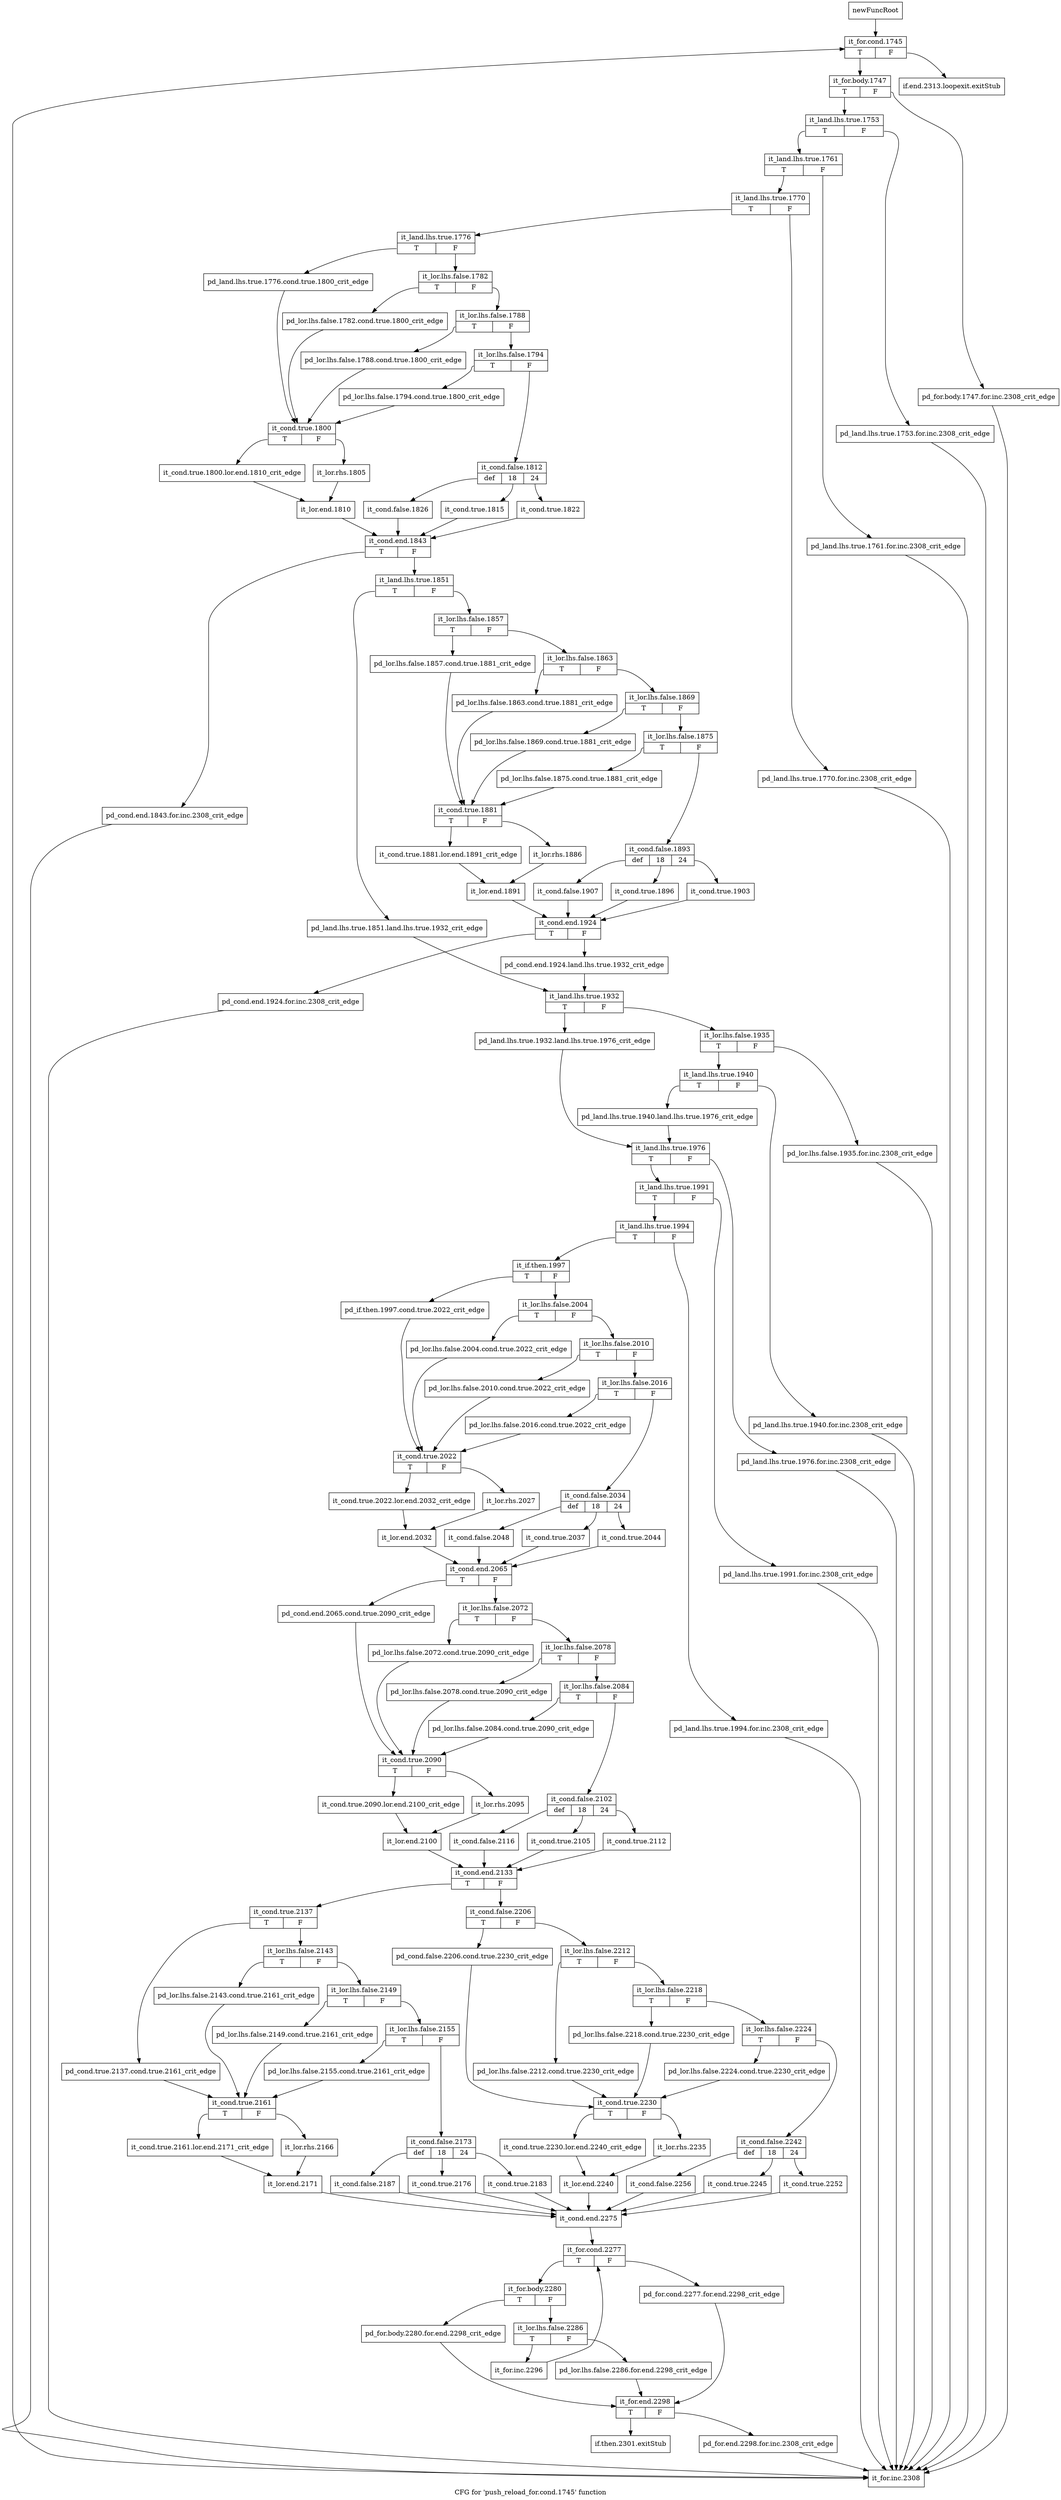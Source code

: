 digraph "CFG for 'push_reload_for.cond.1745' function" {
	label="CFG for 'push_reload_for.cond.1745' function";

	Node0xbb50a40 [shape=record,label="{newFuncRoot}"];
	Node0xbb50a40 -> Node0xbb50b30;
	Node0xbb50a90 [shape=record,label="{if.end.2313.loopexit.exitStub}"];
	Node0xbb50ae0 [shape=record,label="{if.then.2301.exitStub}"];
	Node0xbb50b30 [shape=record,label="{it_for.cond.1745|{<s0>T|<s1>F}}"];
	Node0xbb50b30:s0 -> Node0xbb50b80;
	Node0xbb50b30:s1 -> Node0xbb50a90;
	Node0xbb50b80 [shape=record,label="{it_for.body.1747|{<s0>T|<s1>F}}"];
	Node0xbb50b80:s0 -> Node0xbb50c20;
	Node0xbb50b80:s1 -> Node0xbb50bd0;
	Node0xbb50bd0 [shape=record,label="{pd_for.body.1747.for.inc.2308_crit_edge}"];
	Node0xbb50bd0 -> Node0xbb535b0;
	Node0xbb50c20 [shape=record,label="{it_land.lhs.true.1753|{<s0>T|<s1>F}}"];
	Node0xbb50c20:s0 -> Node0xbb50cc0;
	Node0xbb50c20:s1 -> Node0xbb50c70;
	Node0xbb50c70 [shape=record,label="{pd_land.lhs.true.1753.for.inc.2308_crit_edge}"];
	Node0xbb50c70 -> Node0xbb535b0;
	Node0xbb50cc0 [shape=record,label="{it_land.lhs.true.1761|{<s0>T|<s1>F}}"];
	Node0xbb50cc0:s0 -> Node0xbb50d60;
	Node0xbb50cc0:s1 -> Node0xbb50d10;
	Node0xbb50d10 [shape=record,label="{pd_land.lhs.true.1761.for.inc.2308_crit_edge}"];
	Node0xbb50d10 -> Node0xbb535b0;
	Node0xbb50d60 [shape=record,label="{it_land.lhs.true.1770|{<s0>T|<s1>F}}"];
	Node0xbb50d60:s0 -> Node0xbb50e00;
	Node0xbb50d60:s1 -> Node0xbb50db0;
	Node0xbb50db0 [shape=record,label="{pd_land.lhs.true.1770.for.inc.2308_crit_edge}"];
	Node0xbb50db0 -> Node0xbb535b0;
	Node0xbb50e00 [shape=record,label="{it_land.lhs.true.1776|{<s0>T|<s1>F}}"];
	Node0xbb50e00:s0 -> Node0xbb51170;
	Node0xbb50e00:s1 -> Node0xbb50e50;
	Node0xbb50e50 [shape=record,label="{it_lor.lhs.false.1782|{<s0>T|<s1>F}}"];
	Node0xbb50e50:s0 -> Node0xbb51120;
	Node0xbb50e50:s1 -> Node0xbb50ea0;
	Node0xbb50ea0 [shape=record,label="{it_lor.lhs.false.1788|{<s0>T|<s1>F}}"];
	Node0xbb50ea0:s0 -> Node0xbb510d0;
	Node0xbb50ea0:s1 -> Node0xbb50ef0;
	Node0xbb50ef0 [shape=record,label="{it_lor.lhs.false.1794|{<s0>T|<s1>F}}"];
	Node0xbb50ef0:s0 -> Node0xbb51080;
	Node0xbb50ef0:s1 -> Node0xbb50f40;
	Node0xbb50f40 [shape=record,label="{it_cond.false.1812|{<s0>def|<s1>18|<s2>24}}"];
	Node0xbb50f40:s0 -> Node0xbb51030;
	Node0xbb50f40:s1 -> Node0xbb50fe0;
	Node0xbb50f40:s2 -> Node0xbb50f90;
	Node0xbb50f90 [shape=record,label="{it_cond.true.1822}"];
	Node0xbb50f90 -> Node0xbb51300;
	Node0xbb50fe0 [shape=record,label="{it_cond.true.1815}"];
	Node0xbb50fe0 -> Node0xbb51300;
	Node0xbb51030 [shape=record,label="{it_cond.false.1826}"];
	Node0xbb51030 -> Node0xbb51300;
	Node0xbb51080 [shape=record,label="{pd_lor.lhs.false.1794.cond.true.1800_crit_edge}"];
	Node0xbb51080 -> Node0xbb511c0;
	Node0xbb510d0 [shape=record,label="{pd_lor.lhs.false.1788.cond.true.1800_crit_edge}"];
	Node0xbb510d0 -> Node0xbb511c0;
	Node0xbb51120 [shape=record,label="{pd_lor.lhs.false.1782.cond.true.1800_crit_edge}"];
	Node0xbb51120 -> Node0xbb511c0;
	Node0xbb51170 [shape=record,label="{pd_land.lhs.true.1776.cond.true.1800_crit_edge}"];
	Node0xbb51170 -> Node0xbb511c0;
	Node0xbb511c0 [shape=record,label="{it_cond.true.1800|{<s0>T|<s1>F}}"];
	Node0xbb511c0:s0 -> Node0xbb51260;
	Node0xbb511c0:s1 -> Node0xbb51210;
	Node0xbb51210 [shape=record,label="{it_lor.rhs.1805}"];
	Node0xbb51210 -> Node0xbb512b0;
	Node0xbb51260 [shape=record,label="{it_cond.true.1800.lor.end.1810_crit_edge}"];
	Node0xbb51260 -> Node0xbb512b0;
	Node0xbb512b0 [shape=record,label="{it_lor.end.1810}"];
	Node0xbb512b0 -> Node0xbb51300;
	Node0xbb51300 [shape=record,label="{it_cond.end.1843|{<s0>T|<s1>F}}"];
	Node0xbb51300:s0 -> Node0xbb53560;
	Node0xbb51300:s1 -> Node0xbb51350;
	Node0xbb51350 [shape=record,label="{it_land.lhs.true.1851|{<s0>T|<s1>F}}"];
	Node0xbb51350:s0 -> Node0xbb51990;
	Node0xbb51350:s1 -> Node0xbb513a0;
	Node0xbb513a0 [shape=record,label="{it_lor.lhs.false.1857|{<s0>T|<s1>F}}"];
	Node0xbb513a0:s0 -> Node0xbb51710;
	Node0xbb513a0:s1 -> Node0xbb513f0;
	Node0xbb513f0 [shape=record,label="{it_lor.lhs.false.1863|{<s0>T|<s1>F}}"];
	Node0xbb513f0:s0 -> Node0xbb516c0;
	Node0xbb513f0:s1 -> Node0xbb51440;
	Node0xbb51440 [shape=record,label="{it_lor.lhs.false.1869|{<s0>T|<s1>F}}"];
	Node0xbb51440:s0 -> Node0xbb51670;
	Node0xbb51440:s1 -> Node0xbb51490;
	Node0xbb51490 [shape=record,label="{it_lor.lhs.false.1875|{<s0>T|<s1>F}}"];
	Node0xbb51490:s0 -> Node0xbb51620;
	Node0xbb51490:s1 -> Node0xbb514e0;
	Node0xbb514e0 [shape=record,label="{it_cond.false.1893|{<s0>def|<s1>18|<s2>24}}"];
	Node0xbb514e0:s0 -> Node0xbb515d0;
	Node0xbb514e0:s1 -> Node0xbb51580;
	Node0xbb514e0:s2 -> Node0xbb51530;
	Node0xbb51530 [shape=record,label="{it_cond.true.1903}"];
	Node0xbb51530 -> Node0xbb518a0;
	Node0xbb51580 [shape=record,label="{it_cond.true.1896}"];
	Node0xbb51580 -> Node0xbb518a0;
	Node0xbb515d0 [shape=record,label="{it_cond.false.1907}"];
	Node0xbb515d0 -> Node0xbb518a0;
	Node0xbb51620 [shape=record,label="{pd_lor.lhs.false.1875.cond.true.1881_crit_edge}"];
	Node0xbb51620 -> Node0xbb51760;
	Node0xbb51670 [shape=record,label="{pd_lor.lhs.false.1869.cond.true.1881_crit_edge}"];
	Node0xbb51670 -> Node0xbb51760;
	Node0xbb516c0 [shape=record,label="{pd_lor.lhs.false.1863.cond.true.1881_crit_edge}"];
	Node0xbb516c0 -> Node0xbb51760;
	Node0xbb51710 [shape=record,label="{pd_lor.lhs.false.1857.cond.true.1881_crit_edge}"];
	Node0xbb51710 -> Node0xbb51760;
	Node0xbb51760 [shape=record,label="{it_cond.true.1881|{<s0>T|<s1>F}}"];
	Node0xbb51760:s0 -> Node0xbb51800;
	Node0xbb51760:s1 -> Node0xbb517b0;
	Node0xbb517b0 [shape=record,label="{it_lor.rhs.1886}"];
	Node0xbb517b0 -> Node0xbb51850;
	Node0xbb51800 [shape=record,label="{it_cond.true.1881.lor.end.1891_crit_edge}"];
	Node0xbb51800 -> Node0xbb51850;
	Node0xbb51850 [shape=record,label="{it_lor.end.1891}"];
	Node0xbb51850 -> Node0xbb518a0;
	Node0xbb518a0 [shape=record,label="{it_cond.end.1924|{<s0>T|<s1>F}}"];
	Node0xbb518a0:s0 -> Node0xbb51940;
	Node0xbb518a0:s1 -> Node0xbb518f0;
	Node0xbb518f0 [shape=record,label="{pd_cond.end.1924.land.lhs.true.1932_crit_edge}"];
	Node0xbb518f0 -> Node0xbb519e0;
	Node0xbb51940 [shape=record,label="{pd_cond.end.1924.for.inc.2308_crit_edge}"];
	Node0xbb51940 -> Node0xbb535b0;
	Node0xbb51990 [shape=record,label="{pd_land.lhs.true.1851.land.lhs.true.1932_crit_edge}"];
	Node0xbb51990 -> Node0xbb519e0;
	Node0xbb519e0 [shape=record,label="{it_land.lhs.true.1932|{<s0>T|<s1>F}}"];
	Node0xbb519e0:s0 -> Node0xbb51bc0;
	Node0xbb519e0:s1 -> Node0xbb51a30;
	Node0xbb51a30 [shape=record,label="{it_lor.lhs.false.1935|{<s0>T|<s1>F}}"];
	Node0xbb51a30:s0 -> Node0xbb51ad0;
	Node0xbb51a30:s1 -> Node0xbb51a80;
	Node0xbb51a80 [shape=record,label="{pd_lor.lhs.false.1935.for.inc.2308_crit_edge}"];
	Node0xbb51a80 -> Node0xbb535b0;
	Node0xbb51ad0 [shape=record,label="{it_land.lhs.true.1940|{<s0>T|<s1>F}}"];
	Node0xbb51ad0:s0 -> Node0xbb51b70;
	Node0xbb51ad0:s1 -> Node0xbb51b20;
	Node0xbb51b20 [shape=record,label="{pd_land.lhs.true.1940.for.inc.2308_crit_edge}"];
	Node0xbb51b20 -> Node0xbb535b0;
	Node0xbb51b70 [shape=record,label="{pd_land.lhs.true.1940.land.lhs.true.1976_crit_edge}"];
	Node0xbb51b70 -> Node0xbb51c10;
	Node0xbb51bc0 [shape=record,label="{pd_land.lhs.true.1932.land.lhs.true.1976_crit_edge}"];
	Node0xbb51bc0 -> Node0xbb51c10;
	Node0xbb51c10 [shape=record,label="{it_land.lhs.true.1976|{<s0>T|<s1>F}}"];
	Node0xbb51c10:s0 -> Node0xbb51cb0;
	Node0xbb51c10:s1 -> Node0xbb51c60;
	Node0xbb51c60 [shape=record,label="{pd_land.lhs.true.1976.for.inc.2308_crit_edge}"];
	Node0xbb51c60 -> Node0xbb535b0;
	Node0xbb51cb0 [shape=record,label="{it_land.lhs.true.1991|{<s0>T|<s1>F}}"];
	Node0xbb51cb0:s0 -> Node0xbb51d50;
	Node0xbb51cb0:s1 -> Node0xbb51d00;
	Node0xbb51d00 [shape=record,label="{pd_land.lhs.true.1991.for.inc.2308_crit_edge}"];
	Node0xbb51d00 -> Node0xbb535b0;
	Node0xbb51d50 [shape=record,label="{it_land.lhs.true.1994|{<s0>T|<s1>F}}"];
	Node0xbb51d50:s0 -> Node0xbb51df0;
	Node0xbb51d50:s1 -> Node0xbb51da0;
	Node0xbb51da0 [shape=record,label="{pd_land.lhs.true.1994.for.inc.2308_crit_edge}"];
	Node0xbb51da0 -> Node0xbb535b0;
	Node0xbb51df0 [shape=record,label="{it_if.then.1997|{<s0>T|<s1>F}}"];
	Node0xbb51df0:s0 -> Node0xbb52160;
	Node0xbb51df0:s1 -> Node0xbb51e40;
	Node0xbb51e40 [shape=record,label="{it_lor.lhs.false.2004|{<s0>T|<s1>F}}"];
	Node0xbb51e40:s0 -> Node0xbb52110;
	Node0xbb51e40:s1 -> Node0xbb51e90;
	Node0xbb51e90 [shape=record,label="{it_lor.lhs.false.2010|{<s0>T|<s1>F}}"];
	Node0xbb51e90:s0 -> Node0xbb520c0;
	Node0xbb51e90:s1 -> Node0xbb51ee0;
	Node0xbb51ee0 [shape=record,label="{it_lor.lhs.false.2016|{<s0>T|<s1>F}}"];
	Node0xbb51ee0:s0 -> Node0xbb52070;
	Node0xbb51ee0:s1 -> Node0xbb51f30;
	Node0xbb51f30 [shape=record,label="{it_cond.false.2034|{<s0>def|<s1>18|<s2>24}}"];
	Node0xbb51f30:s0 -> Node0xbb52020;
	Node0xbb51f30:s1 -> Node0xbb51fd0;
	Node0xbb51f30:s2 -> Node0xbb51f80;
	Node0xbb51f80 [shape=record,label="{it_cond.true.2044}"];
	Node0xbb51f80 -> Node0xbb522f0;
	Node0xbb51fd0 [shape=record,label="{it_cond.true.2037}"];
	Node0xbb51fd0 -> Node0xbb522f0;
	Node0xbb52020 [shape=record,label="{it_cond.false.2048}"];
	Node0xbb52020 -> Node0xbb522f0;
	Node0xbb52070 [shape=record,label="{pd_lor.lhs.false.2016.cond.true.2022_crit_edge}"];
	Node0xbb52070 -> Node0xbb521b0;
	Node0xbb520c0 [shape=record,label="{pd_lor.lhs.false.2010.cond.true.2022_crit_edge}"];
	Node0xbb520c0 -> Node0xbb521b0;
	Node0xbb52110 [shape=record,label="{pd_lor.lhs.false.2004.cond.true.2022_crit_edge}"];
	Node0xbb52110 -> Node0xbb521b0;
	Node0xbb52160 [shape=record,label="{pd_if.then.1997.cond.true.2022_crit_edge}"];
	Node0xbb52160 -> Node0xbb521b0;
	Node0xbb521b0 [shape=record,label="{it_cond.true.2022|{<s0>T|<s1>F}}"];
	Node0xbb521b0:s0 -> Node0xbb52250;
	Node0xbb521b0:s1 -> Node0xbb52200;
	Node0xbb52200 [shape=record,label="{it_lor.rhs.2027}"];
	Node0xbb52200 -> Node0xbb522a0;
	Node0xbb52250 [shape=record,label="{it_cond.true.2022.lor.end.2032_crit_edge}"];
	Node0xbb52250 -> Node0xbb522a0;
	Node0xbb522a0 [shape=record,label="{it_lor.end.2032}"];
	Node0xbb522a0 -> Node0xbb522f0;
	Node0xbb522f0 [shape=record,label="{it_cond.end.2065|{<s0>T|<s1>F}}"];
	Node0xbb522f0:s0 -> Node0xbb52660;
	Node0xbb522f0:s1 -> Node0xbb52340;
	Node0xbb52340 [shape=record,label="{it_lor.lhs.false.2072|{<s0>T|<s1>F}}"];
	Node0xbb52340:s0 -> Node0xbb52610;
	Node0xbb52340:s1 -> Node0xbb52390;
	Node0xbb52390 [shape=record,label="{it_lor.lhs.false.2078|{<s0>T|<s1>F}}"];
	Node0xbb52390:s0 -> Node0xbb525c0;
	Node0xbb52390:s1 -> Node0xbb523e0;
	Node0xbb523e0 [shape=record,label="{it_lor.lhs.false.2084|{<s0>T|<s1>F}}"];
	Node0xbb523e0:s0 -> Node0xbb52570;
	Node0xbb523e0:s1 -> Node0xbb52430;
	Node0xbb52430 [shape=record,label="{it_cond.false.2102|{<s0>def|<s1>18|<s2>24}}"];
	Node0xbb52430:s0 -> Node0xbb52520;
	Node0xbb52430:s1 -> Node0xbb524d0;
	Node0xbb52430:s2 -> Node0xbb52480;
	Node0xbb52480 [shape=record,label="{it_cond.true.2112}"];
	Node0xbb52480 -> Node0xbb527f0;
	Node0xbb524d0 [shape=record,label="{it_cond.true.2105}"];
	Node0xbb524d0 -> Node0xbb527f0;
	Node0xbb52520 [shape=record,label="{it_cond.false.2116}"];
	Node0xbb52520 -> Node0xbb527f0;
	Node0xbb52570 [shape=record,label="{pd_lor.lhs.false.2084.cond.true.2090_crit_edge}"];
	Node0xbb52570 -> Node0xbb526b0;
	Node0xbb525c0 [shape=record,label="{pd_lor.lhs.false.2078.cond.true.2090_crit_edge}"];
	Node0xbb525c0 -> Node0xbb526b0;
	Node0xbb52610 [shape=record,label="{pd_lor.lhs.false.2072.cond.true.2090_crit_edge}"];
	Node0xbb52610 -> Node0xbb526b0;
	Node0xbb52660 [shape=record,label="{pd_cond.end.2065.cond.true.2090_crit_edge}"];
	Node0xbb52660 -> Node0xbb526b0;
	Node0xbb526b0 [shape=record,label="{it_cond.true.2090|{<s0>T|<s1>F}}"];
	Node0xbb526b0:s0 -> Node0xbb52750;
	Node0xbb526b0:s1 -> Node0xbb52700;
	Node0xbb52700 [shape=record,label="{it_lor.rhs.2095}"];
	Node0xbb52700 -> Node0xbb527a0;
	Node0xbb52750 [shape=record,label="{it_cond.true.2090.lor.end.2100_crit_edge}"];
	Node0xbb52750 -> Node0xbb527a0;
	Node0xbb527a0 [shape=record,label="{it_lor.end.2100}"];
	Node0xbb527a0 -> Node0xbb527f0;
	Node0xbb527f0 [shape=record,label="{it_cond.end.2133|{<s0>T|<s1>F}}"];
	Node0xbb527f0:s0 -> Node0xbb52d40;
	Node0xbb527f0:s1 -> Node0xbb52840;
	Node0xbb52840 [shape=record,label="{it_cond.false.2206|{<s0>T|<s1>F}}"];
	Node0xbb52840:s0 -> Node0xbb52bb0;
	Node0xbb52840:s1 -> Node0xbb52890;
	Node0xbb52890 [shape=record,label="{it_lor.lhs.false.2212|{<s0>T|<s1>F}}"];
	Node0xbb52890:s0 -> Node0xbb52b60;
	Node0xbb52890:s1 -> Node0xbb528e0;
	Node0xbb528e0 [shape=record,label="{it_lor.lhs.false.2218|{<s0>T|<s1>F}}"];
	Node0xbb528e0:s0 -> Node0xbb52b10;
	Node0xbb528e0:s1 -> Node0xbb52930;
	Node0xbb52930 [shape=record,label="{it_lor.lhs.false.2224|{<s0>T|<s1>F}}"];
	Node0xbb52930:s0 -> Node0xbb52ac0;
	Node0xbb52930:s1 -> Node0xbb52980;
	Node0xbb52980 [shape=record,label="{it_cond.false.2242|{<s0>def|<s1>18|<s2>24}}"];
	Node0xbb52980:s0 -> Node0xbb52a70;
	Node0xbb52980:s1 -> Node0xbb52a20;
	Node0xbb52980:s2 -> Node0xbb529d0;
	Node0xbb529d0 [shape=record,label="{it_cond.true.2252}"];
	Node0xbb529d0 -> Node0xbb53240;
	Node0xbb52a20 [shape=record,label="{it_cond.true.2245}"];
	Node0xbb52a20 -> Node0xbb53240;
	Node0xbb52a70 [shape=record,label="{it_cond.false.2256}"];
	Node0xbb52a70 -> Node0xbb53240;
	Node0xbb52ac0 [shape=record,label="{pd_lor.lhs.false.2224.cond.true.2230_crit_edge}"];
	Node0xbb52ac0 -> Node0xbb52c00;
	Node0xbb52b10 [shape=record,label="{pd_lor.lhs.false.2218.cond.true.2230_crit_edge}"];
	Node0xbb52b10 -> Node0xbb52c00;
	Node0xbb52b60 [shape=record,label="{pd_lor.lhs.false.2212.cond.true.2230_crit_edge}"];
	Node0xbb52b60 -> Node0xbb52c00;
	Node0xbb52bb0 [shape=record,label="{pd_cond.false.2206.cond.true.2230_crit_edge}"];
	Node0xbb52bb0 -> Node0xbb52c00;
	Node0xbb52c00 [shape=record,label="{it_cond.true.2230|{<s0>T|<s1>F}}"];
	Node0xbb52c00:s0 -> Node0xbb52ca0;
	Node0xbb52c00:s1 -> Node0xbb52c50;
	Node0xbb52c50 [shape=record,label="{it_lor.rhs.2235}"];
	Node0xbb52c50 -> Node0xbb52cf0;
	Node0xbb52ca0 [shape=record,label="{it_cond.true.2230.lor.end.2240_crit_edge}"];
	Node0xbb52ca0 -> Node0xbb52cf0;
	Node0xbb52cf0 [shape=record,label="{it_lor.end.2240}"];
	Node0xbb52cf0 -> Node0xbb53240;
	Node0xbb52d40 [shape=record,label="{it_cond.true.2137|{<s0>T|<s1>F}}"];
	Node0xbb52d40:s0 -> Node0xbb530b0;
	Node0xbb52d40:s1 -> Node0xbb52d90;
	Node0xbb52d90 [shape=record,label="{it_lor.lhs.false.2143|{<s0>T|<s1>F}}"];
	Node0xbb52d90:s0 -> Node0xbb53060;
	Node0xbb52d90:s1 -> Node0xbb52de0;
	Node0xbb52de0 [shape=record,label="{it_lor.lhs.false.2149|{<s0>T|<s1>F}}"];
	Node0xbb52de0:s0 -> Node0xbb53010;
	Node0xbb52de0:s1 -> Node0xbb52e30;
	Node0xbb52e30 [shape=record,label="{it_lor.lhs.false.2155|{<s0>T|<s1>F}}"];
	Node0xbb52e30:s0 -> Node0xbb52fc0;
	Node0xbb52e30:s1 -> Node0xbb52e80;
	Node0xbb52e80 [shape=record,label="{it_cond.false.2173|{<s0>def|<s1>18|<s2>24}}"];
	Node0xbb52e80:s0 -> Node0xbb52f70;
	Node0xbb52e80:s1 -> Node0xbb52f20;
	Node0xbb52e80:s2 -> Node0xbb52ed0;
	Node0xbb52ed0 [shape=record,label="{it_cond.true.2183}"];
	Node0xbb52ed0 -> Node0xbb53240;
	Node0xbb52f20 [shape=record,label="{it_cond.true.2176}"];
	Node0xbb52f20 -> Node0xbb53240;
	Node0xbb52f70 [shape=record,label="{it_cond.false.2187}"];
	Node0xbb52f70 -> Node0xbb53240;
	Node0xbb52fc0 [shape=record,label="{pd_lor.lhs.false.2155.cond.true.2161_crit_edge}"];
	Node0xbb52fc0 -> Node0xbb53100;
	Node0xbb53010 [shape=record,label="{pd_lor.lhs.false.2149.cond.true.2161_crit_edge}"];
	Node0xbb53010 -> Node0xbb53100;
	Node0xbb53060 [shape=record,label="{pd_lor.lhs.false.2143.cond.true.2161_crit_edge}"];
	Node0xbb53060 -> Node0xbb53100;
	Node0xbb530b0 [shape=record,label="{pd_cond.true.2137.cond.true.2161_crit_edge}"];
	Node0xbb530b0 -> Node0xbb53100;
	Node0xbb53100 [shape=record,label="{it_cond.true.2161|{<s0>T|<s1>F}}"];
	Node0xbb53100:s0 -> Node0xbb531a0;
	Node0xbb53100:s1 -> Node0xbb53150;
	Node0xbb53150 [shape=record,label="{it_lor.rhs.2166}"];
	Node0xbb53150 -> Node0xbb531f0;
	Node0xbb531a0 [shape=record,label="{it_cond.true.2161.lor.end.2171_crit_edge}"];
	Node0xbb531a0 -> Node0xbb531f0;
	Node0xbb531f0 [shape=record,label="{it_lor.end.2171}"];
	Node0xbb531f0 -> Node0xbb53240;
	Node0xbb53240 [shape=record,label="{it_cond.end.2275}"];
	Node0xbb53240 -> Node0xbb53290;
	Node0xbb53290 [shape=record,label="{it_for.cond.2277|{<s0>T|<s1>F}}"];
	Node0xbb53290:s0 -> Node0xbb53330;
	Node0xbb53290:s1 -> Node0xbb532e0;
	Node0xbb532e0 [shape=record,label="{pd_for.cond.2277.for.end.2298_crit_edge}"];
	Node0xbb532e0 -> Node0xbb534c0;
	Node0xbb53330 [shape=record,label="{it_for.body.2280|{<s0>T|<s1>F}}"];
	Node0xbb53330:s0 -> Node0xbb53470;
	Node0xbb53330:s1 -> Node0xbb53380;
	Node0xbb53380 [shape=record,label="{it_lor.lhs.false.2286|{<s0>T|<s1>F}}"];
	Node0xbb53380:s0 -> Node0xbb53420;
	Node0xbb53380:s1 -> Node0xbb533d0;
	Node0xbb533d0 [shape=record,label="{pd_lor.lhs.false.2286.for.end.2298_crit_edge}"];
	Node0xbb533d0 -> Node0xbb534c0;
	Node0xbb53420 [shape=record,label="{it_for.inc.2296}"];
	Node0xbb53420 -> Node0xbb53290;
	Node0xbb53470 [shape=record,label="{pd_for.body.2280.for.end.2298_crit_edge}"];
	Node0xbb53470 -> Node0xbb534c0;
	Node0xbb534c0 [shape=record,label="{it_for.end.2298|{<s0>T|<s1>F}}"];
	Node0xbb534c0:s0 -> Node0xbb50ae0;
	Node0xbb534c0:s1 -> Node0xbb53510;
	Node0xbb53510 [shape=record,label="{pd_for.end.2298.for.inc.2308_crit_edge}"];
	Node0xbb53510 -> Node0xbb535b0;
	Node0xbb53560 [shape=record,label="{pd_cond.end.1843.for.inc.2308_crit_edge}"];
	Node0xbb53560 -> Node0xbb535b0;
	Node0xbb535b0 [shape=record,label="{it_for.inc.2308}"];
	Node0xbb535b0 -> Node0xbb50b30;
}
